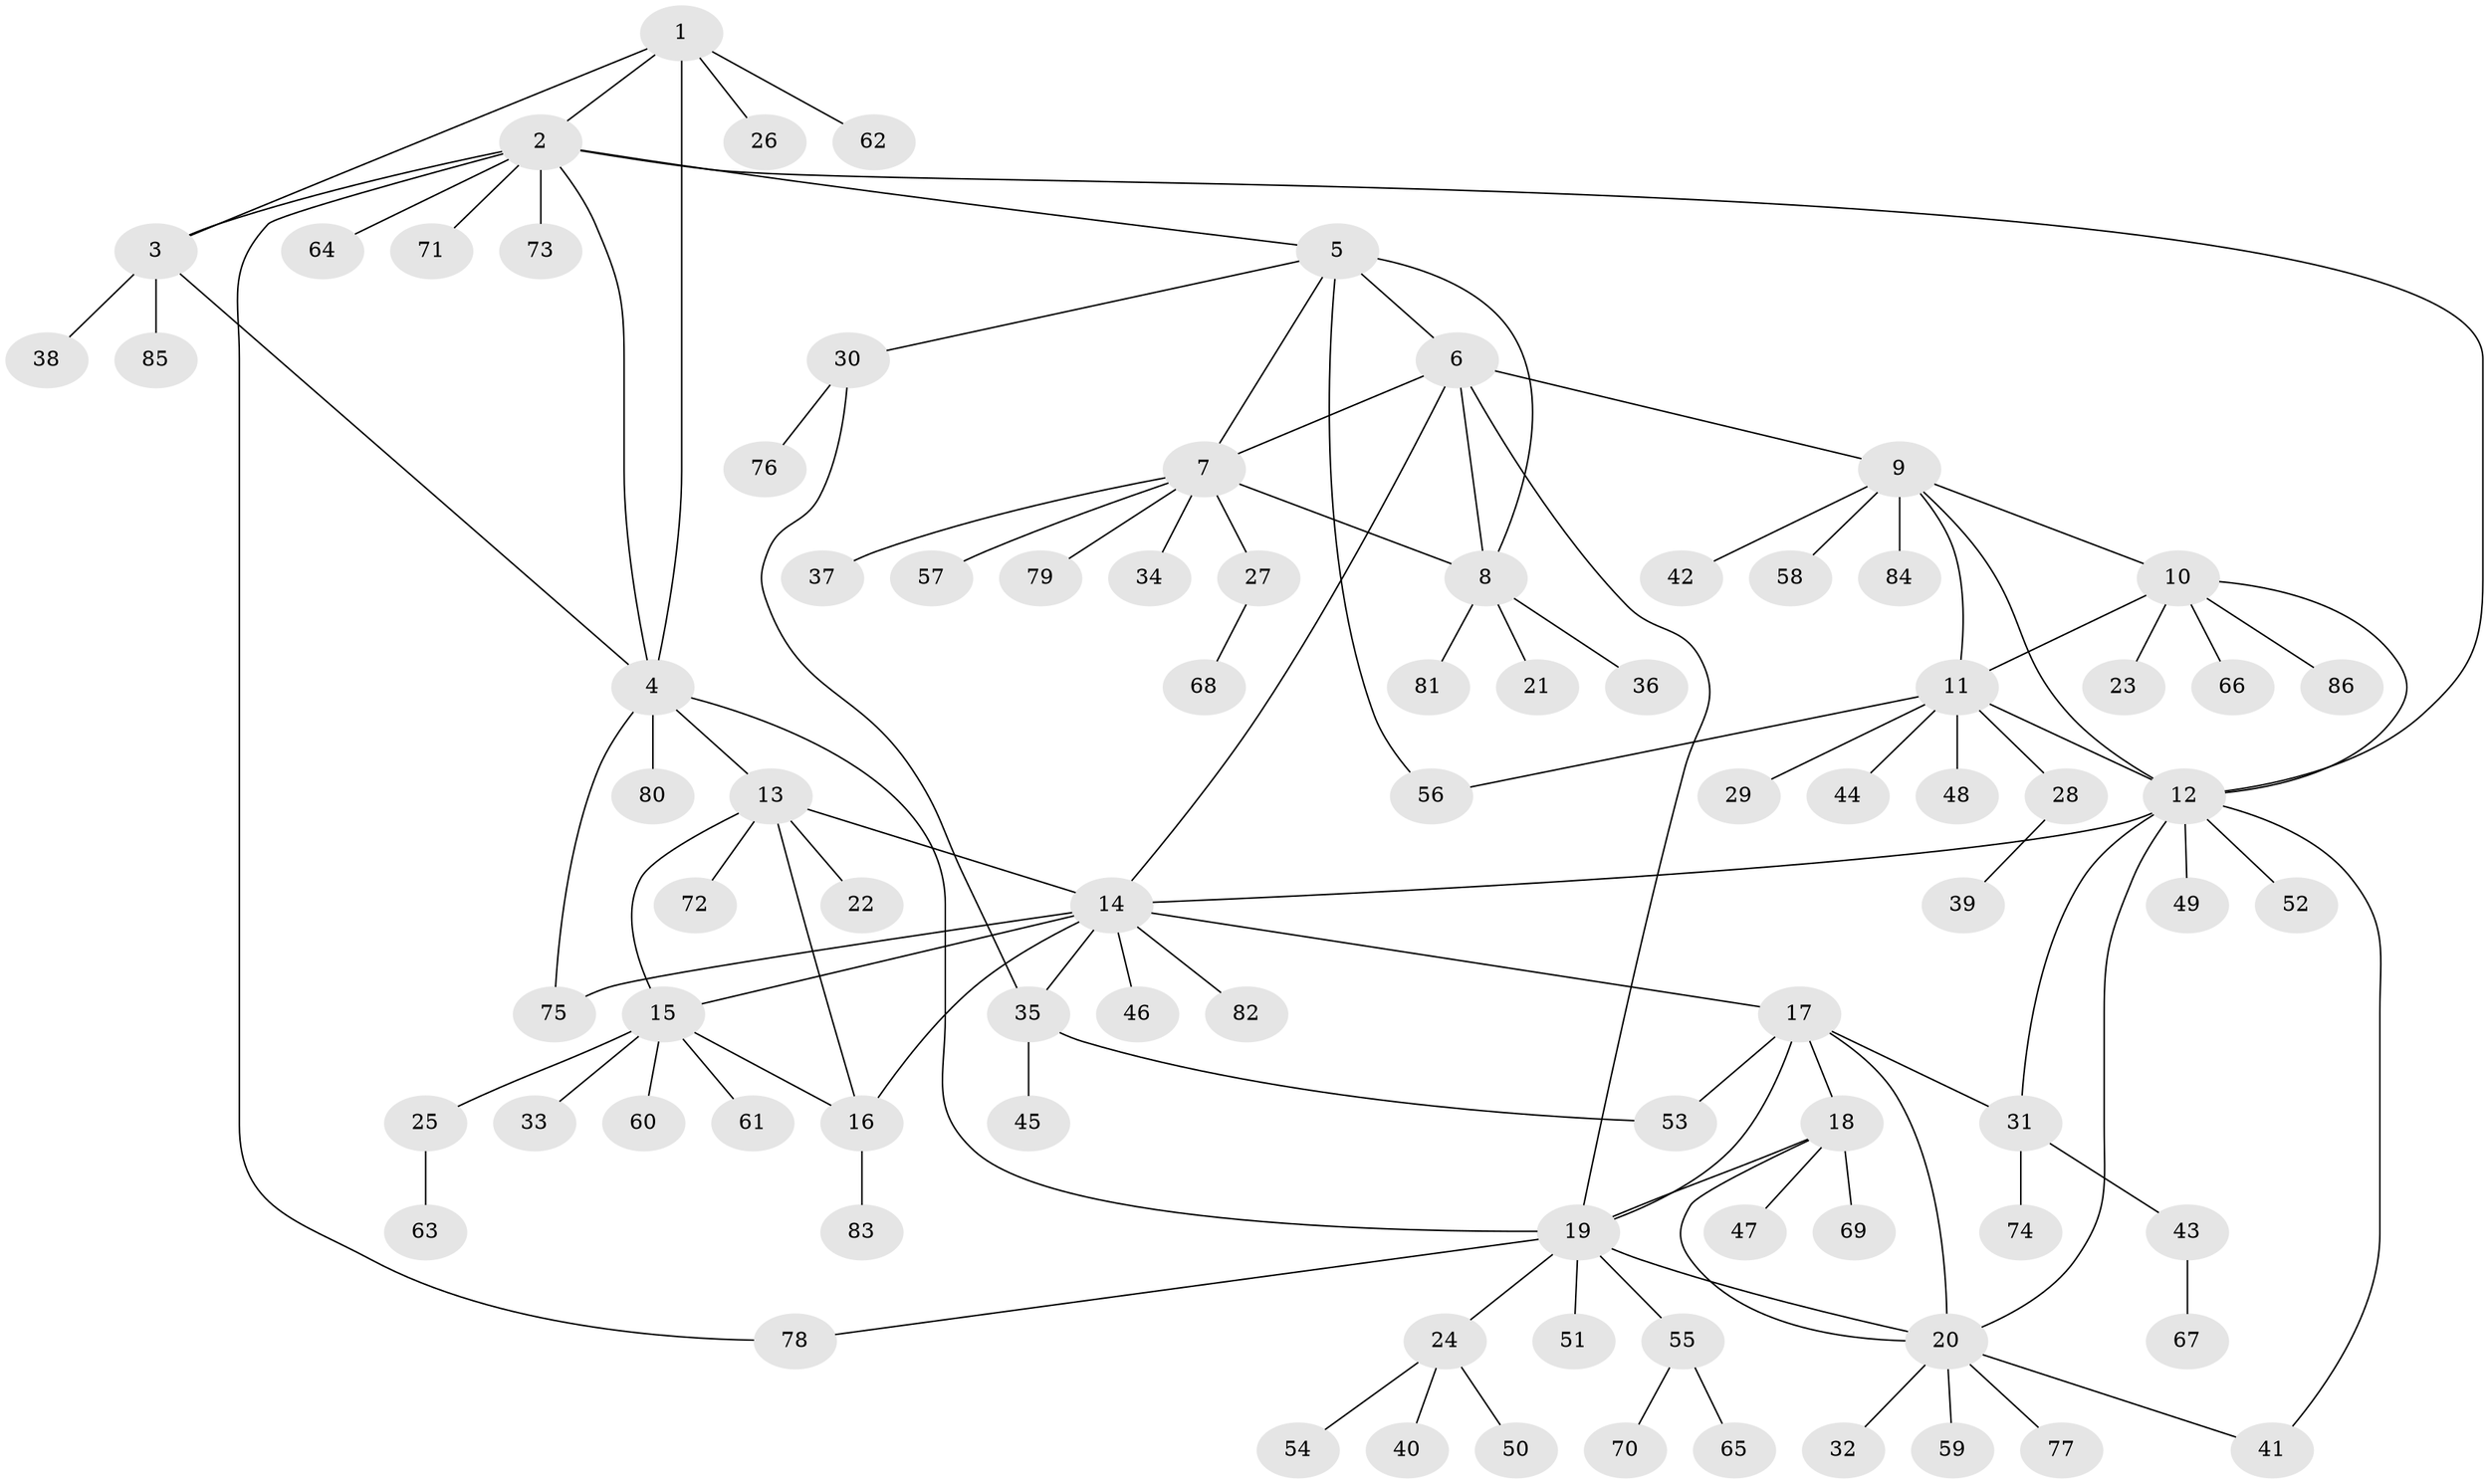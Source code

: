 // Generated by graph-tools (version 1.1) at 2025/11/02/27/25 16:11:37]
// undirected, 86 vertices, 113 edges
graph export_dot {
graph [start="1"]
  node [color=gray90,style=filled];
  1;
  2;
  3;
  4;
  5;
  6;
  7;
  8;
  9;
  10;
  11;
  12;
  13;
  14;
  15;
  16;
  17;
  18;
  19;
  20;
  21;
  22;
  23;
  24;
  25;
  26;
  27;
  28;
  29;
  30;
  31;
  32;
  33;
  34;
  35;
  36;
  37;
  38;
  39;
  40;
  41;
  42;
  43;
  44;
  45;
  46;
  47;
  48;
  49;
  50;
  51;
  52;
  53;
  54;
  55;
  56;
  57;
  58;
  59;
  60;
  61;
  62;
  63;
  64;
  65;
  66;
  67;
  68;
  69;
  70;
  71;
  72;
  73;
  74;
  75;
  76;
  77;
  78;
  79;
  80;
  81;
  82;
  83;
  84;
  85;
  86;
  1 -- 2;
  1 -- 3;
  1 -- 4;
  1 -- 26;
  1 -- 62;
  2 -- 3;
  2 -- 4;
  2 -- 5;
  2 -- 12;
  2 -- 64;
  2 -- 71;
  2 -- 73;
  2 -- 78;
  3 -- 4;
  3 -- 38;
  3 -- 85;
  4 -- 13;
  4 -- 19;
  4 -- 75;
  4 -- 80;
  5 -- 6;
  5 -- 7;
  5 -- 8;
  5 -- 30;
  5 -- 56;
  6 -- 7;
  6 -- 8;
  6 -- 9;
  6 -- 14;
  6 -- 19;
  7 -- 8;
  7 -- 27;
  7 -- 34;
  7 -- 37;
  7 -- 57;
  7 -- 79;
  8 -- 21;
  8 -- 36;
  8 -- 81;
  9 -- 10;
  9 -- 11;
  9 -- 12;
  9 -- 42;
  9 -- 58;
  9 -- 84;
  10 -- 11;
  10 -- 12;
  10 -- 23;
  10 -- 66;
  10 -- 86;
  11 -- 12;
  11 -- 28;
  11 -- 29;
  11 -- 44;
  11 -- 48;
  11 -- 56;
  12 -- 14;
  12 -- 20;
  12 -- 31;
  12 -- 41;
  12 -- 49;
  12 -- 52;
  13 -- 14;
  13 -- 15;
  13 -- 16;
  13 -- 22;
  13 -- 72;
  14 -- 15;
  14 -- 16;
  14 -- 17;
  14 -- 35;
  14 -- 46;
  14 -- 75;
  14 -- 82;
  15 -- 16;
  15 -- 25;
  15 -- 33;
  15 -- 60;
  15 -- 61;
  16 -- 83;
  17 -- 18;
  17 -- 19;
  17 -- 20;
  17 -- 31;
  17 -- 53;
  18 -- 19;
  18 -- 20;
  18 -- 47;
  18 -- 69;
  19 -- 20;
  19 -- 24;
  19 -- 51;
  19 -- 55;
  19 -- 78;
  20 -- 32;
  20 -- 41;
  20 -- 59;
  20 -- 77;
  24 -- 40;
  24 -- 50;
  24 -- 54;
  25 -- 63;
  27 -- 68;
  28 -- 39;
  30 -- 35;
  30 -- 76;
  31 -- 43;
  31 -- 74;
  35 -- 45;
  35 -- 53;
  43 -- 67;
  55 -- 65;
  55 -- 70;
}
